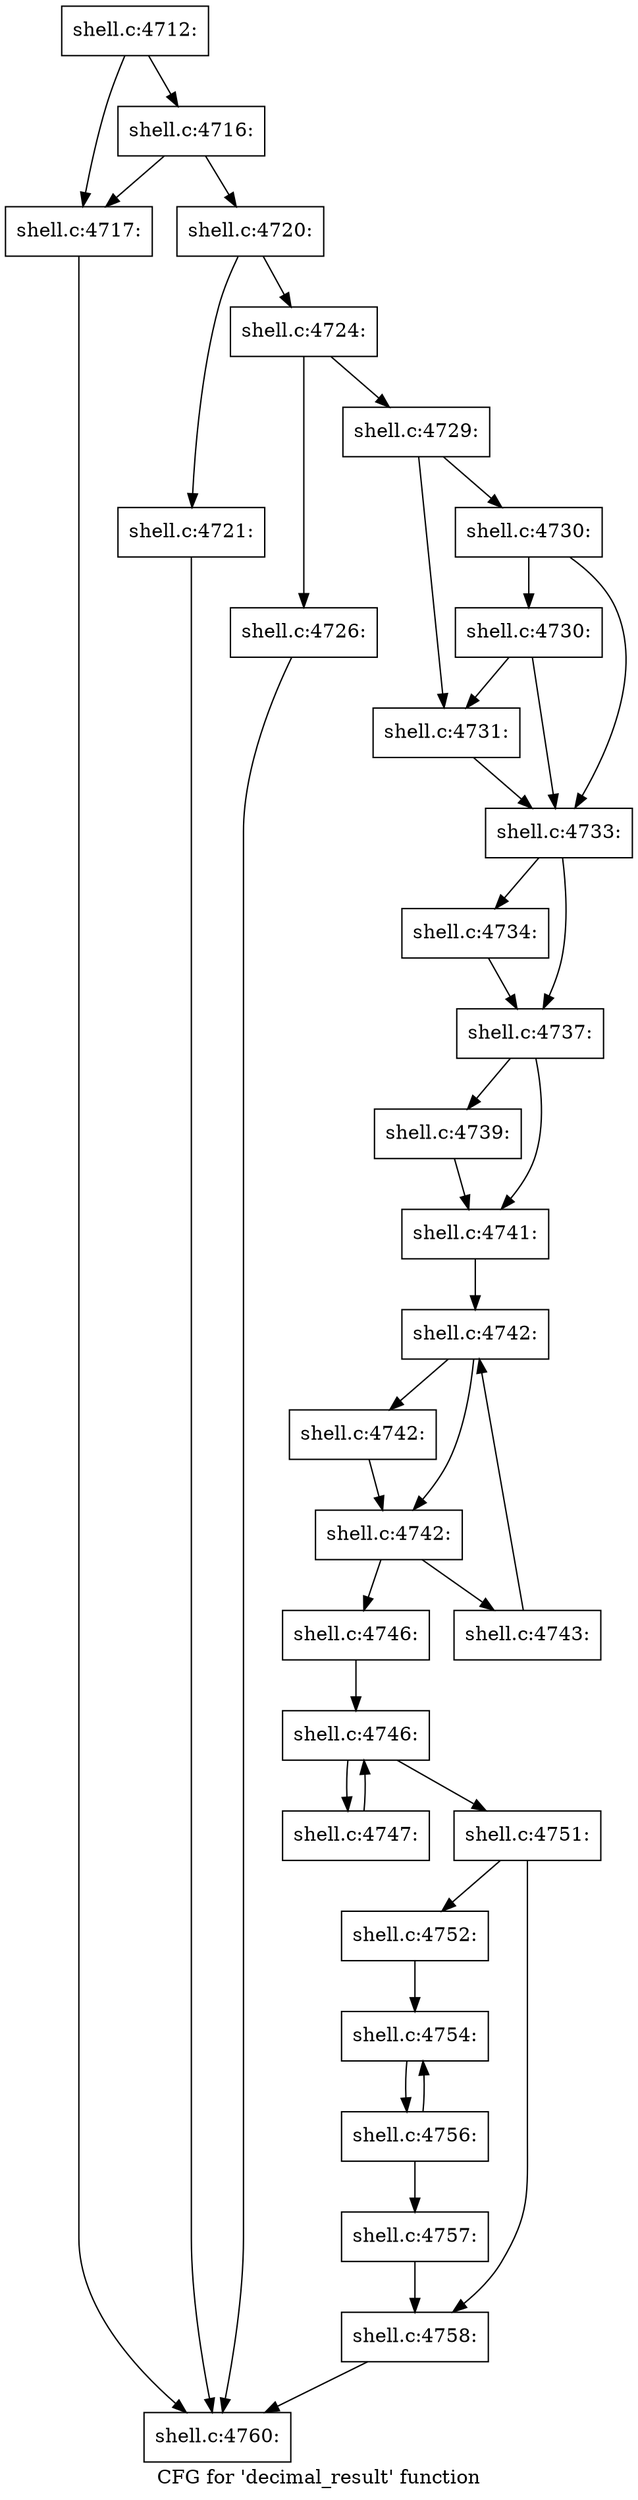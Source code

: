 digraph "CFG for 'decimal_result' function" {
	label="CFG for 'decimal_result' function";

	Node0x560276951990 [shape=record,label="{shell.c:4712:}"];
	Node0x560276951990 -> Node0x56027696e700;
	Node0x560276951990 -> Node0x56027696e7a0;
	Node0x56027696e7a0 [shape=record,label="{shell.c:4716:}"];
	Node0x56027696e7a0 -> Node0x56027696e700;
	Node0x56027696e7a0 -> Node0x56027696e750;
	Node0x56027696e700 [shape=record,label="{shell.c:4717:}"];
	Node0x56027696e700 -> Node0x560276951b10;
	Node0x56027696e750 [shape=record,label="{shell.c:4720:}"];
	Node0x56027696e750 -> Node0x56027696f1c0;
	Node0x56027696e750 -> Node0x56027696f210;
	Node0x56027696f1c0 [shape=record,label="{shell.c:4721:}"];
	Node0x56027696f1c0 -> Node0x560276951b10;
	Node0x56027696f210 [shape=record,label="{shell.c:4724:}"];
	Node0x56027696f210 -> Node0x56027696fe00;
	Node0x56027696f210 -> Node0x56027696fe50;
	Node0x56027696fe00 [shape=record,label="{shell.c:4726:}"];
	Node0x56027696fe00 -> Node0x560276951b10;
	Node0x56027696fe50 [shape=record,label="{shell.c:4729:}"];
	Node0x56027696fe50 -> Node0x5602769705b0;
	Node0x56027696fe50 -> Node0x560276970650;
	Node0x560276970650 [shape=record,label="{shell.c:4730:}"];
	Node0x560276970650 -> Node0x560276970ae0;
	Node0x560276970650 -> Node0x560276970600;
	Node0x560276970ae0 [shape=record,label="{shell.c:4730:}"];
	Node0x560276970ae0 -> Node0x5602769705b0;
	Node0x560276970ae0 -> Node0x560276970600;
	Node0x5602769705b0 [shape=record,label="{shell.c:4731:}"];
	Node0x5602769705b0 -> Node0x560276970600;
	Node0x560276970600 [shape=record,label="{shell.c:4733:}"];
	Node0x560276970600 -> Node0x5602769718a0;
	Node0x560276970600 -> Node0x5602769718f0;
	Node0x5602769718a0 [shape=record,label="{shell.c:4734:}"];
	Node0x5602769718a0 -> Node0x5602769718f0;
	Node0x5602769718f0 [shape=record,label="{shell.c:4737:}"];
	Node0x5602769718f0 -> Node0x5602769727c0;
	Node0x5602769718f0 -> Node0x560276972810;
	Node0x5602769727c0 [shape=record,label="{shell.c:4739:}"];
	Node0x5602769727c0 -> Node0x560276972810;
	Node0x560276972810 [shape=record,label="{shell.c:4741:}"];
	Node0x560276972810 -> Node0x560276973220;
	Node0x560276973220 [shape=record,label="{shell.c:4742:}"];
	Node0x560276973220 -> Node0x560276973450;
	Node0x560276973220 -> Node0x560276973400;
	Node0x560276973450 [shape=record,label="{shell.c:4742:}"];
	Node0x560276973450 -> Node0x560276973400;
	Node0x560276973400 [shape=record,label="{shell.c:4742:}"];
	Node0x560276973400 -> Node0x560276973e20;
	Node0x560276973400 -> Node0x560276973380;
	Node0x560276973e20 [shape=record,label="{shell.c:4743:}"];
	Node0x560276973e20 -> Node0x560276973220;
	Node0x560276973380 [shape=record,label="{shell.c:4746:}"];
	Node0x560276973380 -> Node0x560276974510;
	Node0x560276974510 [shape=record,label="{shell.c:4746:}"];
	Node0x560276974510 -> Node0x560276974850;
	Node0x560276974510 -> Node0x560276974600;
	Node0x560276974850 [shape=record,label="{shell.c:4747:}"];
	Node0x560276974850 -> Node0x560276974510;
	Node0x560276974600 [shape=record,label="{shell.c:4751:}"];
	Node0x560276974600 -> Node0x560276975900;
	Node0x560276974600 -> Node0x560276975950;
	Node0x560276975900 [shape=record,label="{shell.c:4752:}"];
	Node0x560276975900 -> Node0x560276976270;
	Node0x560276976270 [shape=record,label="{shell.c:4754:}"];
	Node0x560276976270 -> Node0x560276976220;
	Node0x560276976220 [shape=record,label="{shell.c:4756:}"];
	Node0x560276976220 -> Node0x560276976270;
	Node0x560276976220 -> Node0x5602769761d0;
	Node0x5602769761d0 [shape=record,label="{shell.c:4757:}"];
	Node0x5602769761d0 -> Node0x560276975950;
	Node0x560276975950 [shape=record,label="{shell.c:4758:}"];
	Node0x560276975950 -> Node0x560276951b10;
	Node0x560276951b10 [shape=record,label="{shell.c:4760:}"];
}
